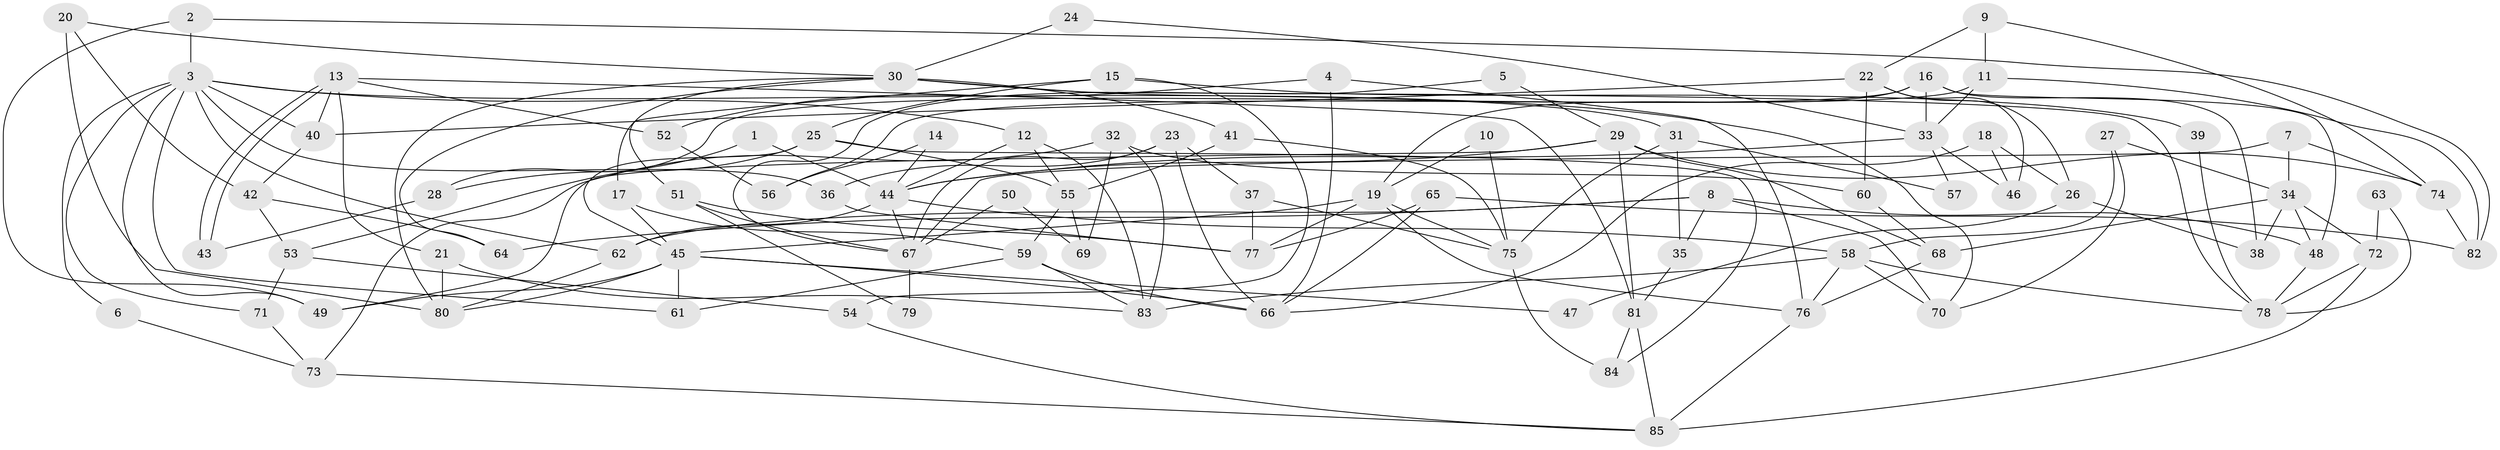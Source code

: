 // coarse degree distribution, {5: 0.16666666666666666, 3: 0.23333333333333334, 2: 0.11666666666666667, 8: 0.08333333333333333, 4: 0.2, 6: 0.06666666666666667, 9: 0.016666666666666666, 7: 0.06666666666666667, 11: 0.016666666666666666, 1: 0.03333333333333333}
// Generated by graph-tools (version 1.1) at 2025/37/03/04/25 23:37:10]
// undirected, 85 vertices, 170 edges
graph export_dot {
  node [color=gray90,style=filled];
  1;
  2;
  3;
  4;
  5;
  6;
  7;
  8;
  9;
  10;
  11;
  12;
  13;
  14;
  15;
  16;
  17;
  18;
  19;
  20;
  21;
  22;
  23;
  24;
  25;
  26;
  27;
  28;
  29;
  30;
  31;
  32;
  33;
  34;
  35;
  36;
  37;
  38;
  39;
  40;
  41;
  42;
  43;
  44;
  45;
  46;
  47;
  48;
  49;
  50;
  51;
  52;
  53;
  54;
  55;
  56;
  57;
  58;
  59;
  60;
  61;
  62;
  63;
  64;
  65;
  66;
  67;
  68;
  69;
  70;
  71;
  72;
  73;
  74;
  75;
  76;
  77;
  78;
  79;
  80;
  81;
  82;
  83;
  84;
  85;
  1 -- 44;
  1 -- 53;
  2 -- 3;
  2 -- 49;
  2 -- 82;
  3 -- 12;
  3 -- 62;
  3 -- 6;
  3 -- 36;
  3 -- 40;
  3 -- 49;
  3 -- 61;
  3 -- 70;
  3 -- 71;
  4 -- 66;
  4 -- 76;
  4 -- 52;
  5 -- 67;
  5 -- 29;
  6 -- 73;
  7 -- 67;
  7 -- 34;
  7 -- 74;
  8 -- 64;
  8 -- 70;
  8 -- 35;
  8 -- 48;
  8 -- 62;
  9 -- 74;
  9 -- 11;
  9 -- 22;
  10 -- 19;
  10 -- 75;
  11 -- 33;
  11 -- 82;
  11 -- 56;
  12 -- 55;
  12 -- 83;
  12 -- 44;
  13 -- 40;
  13 -- 43;
  13 -- 43;
  13 -- 21;
  13 -- 52;
  13 -- 81;
  14 -- 56;
  14 -- 44;
  15 -- 17;
  15 -- 25;
  15 -- 39;
  15 -- 54;
  16 -- 38;
  16 -- 19;
  16 -- 28;
  16 -- 33;
  16 -- 48;
  17 -- 59;
  17 -- 45;
  18 -- 66;
  18 -- 46;
  18 -- 26;
  19 -- 45;
  19 -- 77;
  19 -- 75;
  19 -- 76;
  20 -- 80;
  20 -- 30;
  20 -- 42;
  21 -- 80;
  21 -- 83;
  22 -- 60;
  22 -- 26;
  22 -- 40;
  22 -- 46;
  23 -- 37;
  23 -- 36;
  23 -- 66;
  23 -- 67;
  24 -- 30;
  24 -- 33;
  25 -- 84;
  25 -- 45;
  25 -- 28;
  25 -- 55;
  26 -- 38;
  26 -- 47;
  27 -- 70;
  27 -- 34;
  27 -- 58;
  28 -- 43;
  29 -- 49;
  29 -- 44;
  29 -- 68;
  29 -- 74;
  29 -- 81;
  30 -- 80;
  30 -- 78;
  30 -- 31;
  30 -- 41;
  30 -- 51;
  30 -- 64;
  31 -- 35;
  31 -- 57;
  31 -- 75;
  32 -- 83;
  32 -- 73;
  32 -- 60;
  32 -- 69;
  33 -- 44;
  33 -- 46;
  33 -- 57;
  34 -- 72;
  34 -- 48;
  34 -- 38;
  34 -- 68;
  35 -- 81;
  36 -- 77;
  37 -- 77;
  37 -- 75;
  39 -- 78;
  40 -- 42;
  41 -- 75;
  41 -- 55;
  42 -- 53;
  42 -- 64;
  44 -- 58;
  44 -- 62;
  44 -- 67;
  45 -- 66;
  45 -- 61;
  45 -- 47;
  45 -- 49;
  45 -- 80;
  48 -- 78;
  50 -- 69;
  50 -- 67;
  51 -- 67;
  51 -- 77;
  51 -- 79;
  52 -- 56;
  53 -- 54;
  53 -- 71;
  54 -- 85;
  55 -- 59;
  55 -- 69;
  58 -- 76;
  58 -- 70;
  58 -- 78;
  58 -- 83;
  59 -- 83;
  59 -- 61;
  59 -- 66;
  60 -- 68;
  62 -- 80;
  63 -- 72;
  63 -- 78;
  65 -- 66;
  65 -- 82;
  65 -- 77;
  67 -- 79;
  68 -- 76;
  71 -- 73;
  72 -- 78;
  72 -- 85;
  73 -- 85;
  74 -- 82;
  75 -- 84;
  76 -- 85;
  81 -- 84;
  81 -- 85;
}
